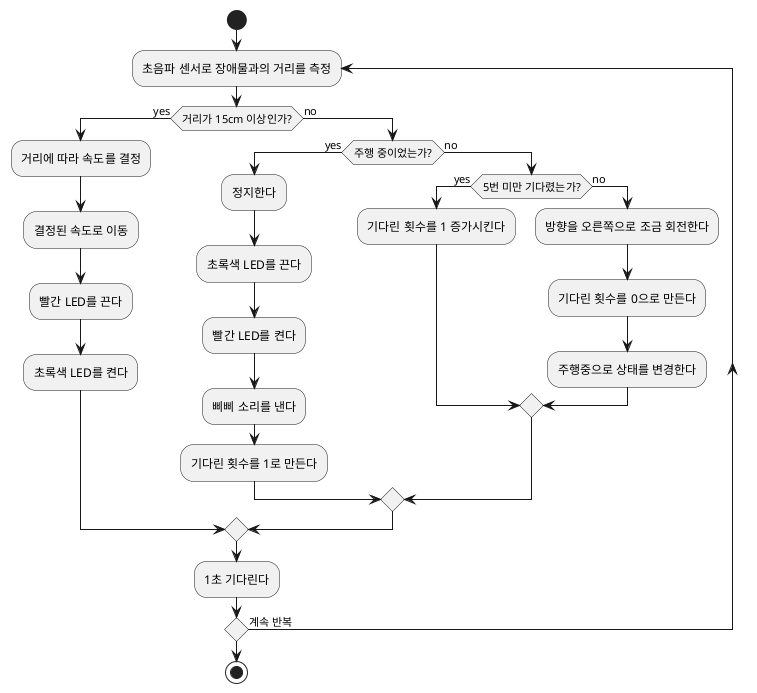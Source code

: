 @startuml
start
repeat :초음파 센서로 장애물과의 거리를 측정;
    if (거리가 15cm 이상인가?) then (yes)
        :거리에 따라 속도를 결정;
        :결정된 속도로 이동;
        :빨간 LED를 끈다;
        :초록색 LED를 켠다;
    else (no)
        if (주행 중이었는가?) then (yes)
            :정지한다;
            :초록색 LED를 끈다;
            :빨간 LED를 켠다;
            :삐삐 소리를 낸다;
            :기다린 횟수를 1로 만든다;
        else (no)
            if (5번 미만 기다렸는가?) then (yes)
                :기다린 횟수를 1 증가시킨다;
            else (no)
                :방향을 오른쪽으로 조금 회전한다;
                :기다린 횟수를 0으로 만든다;
                :주행중으로 상태를 변경한다;
            endif
        endif
    endif
:1초 기다린다;
repeat while() is (계속 반복);
stop
@enduml
